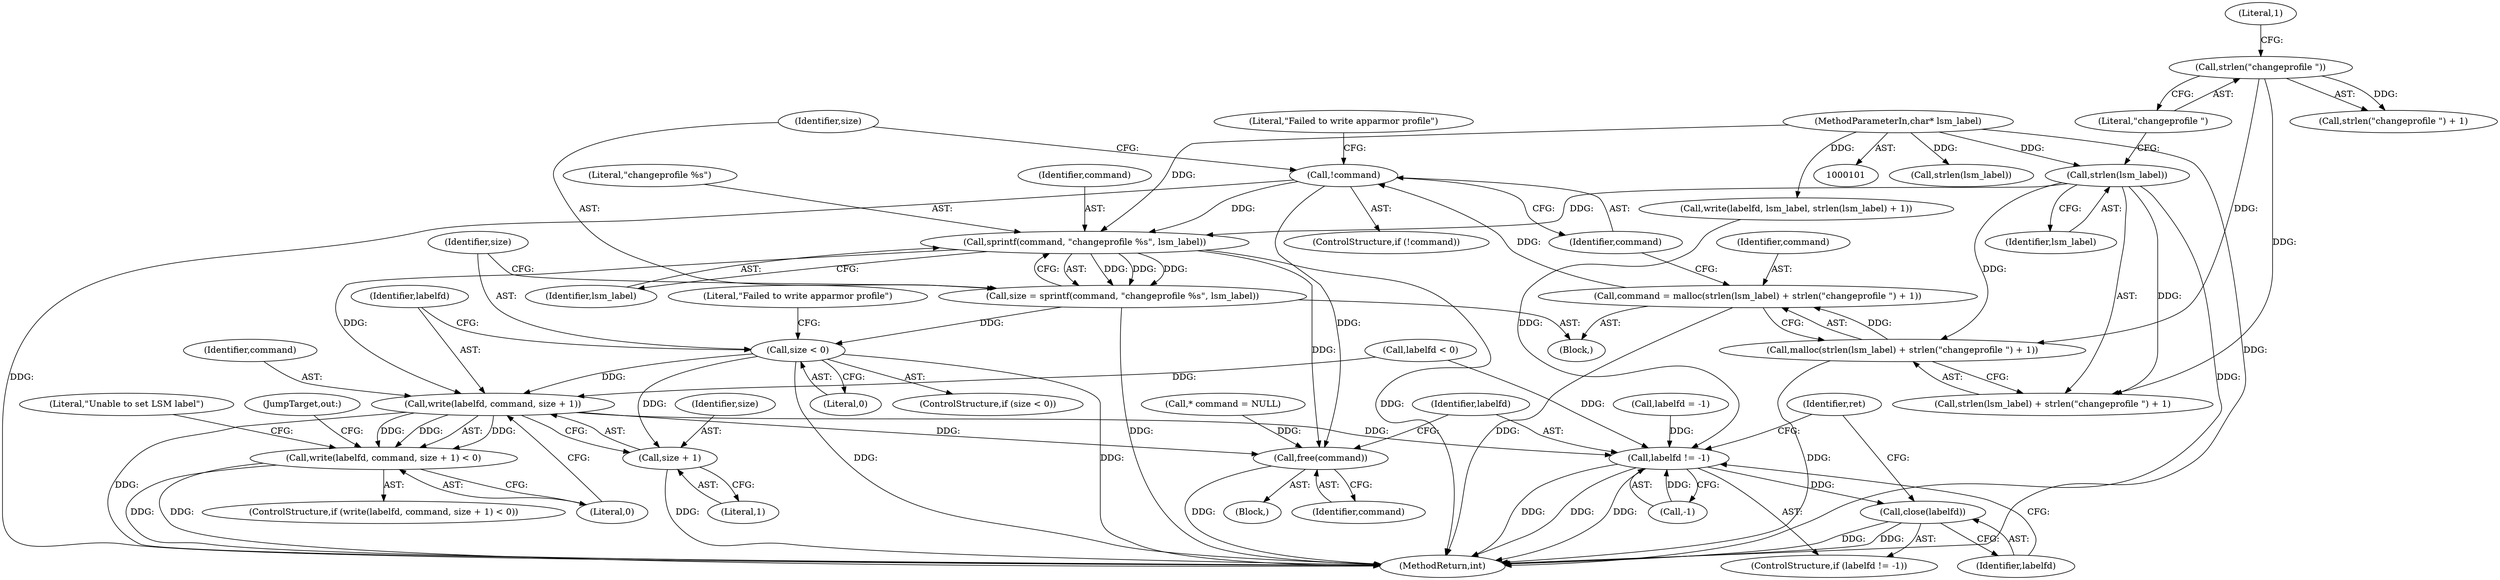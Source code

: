 digraph "0_lxc_81f466d05f2a89cb4f122ef7f593ff3f279b165c_0@API" {
"1000206" [label="(Call,sprintf(command, \"changeprofile %s\", lsm_label))"];
"1000194" [label="(Call,!command)"];
"1000183" [label="(Call,command = malloc(strlen(lsm_label) + strlen(\"changeprofile \") + 1))"];
"1000185" [label="(Call,malloc(strlen(lsm_label) + strlen(\"changeprofile \") + 1))"];
"1000187" [label="(Call,strlen(lsm_label))"];
"1000104" [label="(MethodParameterIn,char* lsm_label)"];
"1000190" [label="(Call,strlen(\"changeprofile \"))"];
"1000204" [label="(Call,size = sprintf(command, \"changeprofile %s\", lsm_label))"];
"1000211" [label="(Call,size < 0)"];
"1000224" [label="(Call,write(labelfd, command, size + 1))"];
"1000223" [label="(Call,write(labelfd, command, size + 1) < 0)"];
"1000276" [label="(Call,free(command))"];
"1000279" [label="(Call,labelfd != -1)"];
"1000283" [label="(Call,close(labelfd))"];
"1000227" [label="(Call,size + 1)"];
"1000205" [label="(Identifier,size)"];
"1000287" [label="(MethodReturn,int)"];
"1000189" [label="(Call,strlen(\"changeprofile \") + 1)"];
"1000195" [label="(Identifier,command)"];
"1000228" [label="(Identifier,size)"];
"1000190" [label="(Call,strlen(\"changeprofile \"))"];
"1000227" [label="(Call,size + 1)"];
"1000280" [label="(Identifier,labelfd)"];
"1000185" [label="(Call,malloc(strlen(lsm_label) + strlen(\"changeprofile \") + 1))"];
"1000193" [label="(ControlStructure,if (!command))"];
"1000208" [label="(Literal,\"changeprofile %s\")"];
"1000275" [label="(JumpTarget,out:)"];
"1000117" [label="(Call,* command = NULL)"];
"1000249" [label="(Call,write(labelfd, lsm_label, strlen(lsm_label) + 1))"];
"1000253" [label="(Call,strlen(lsm_label))"];
"1000278" [label="(ControlStructure,if (labelfd != -1))"];
"1000229" [label="(Literal,1)"];
"1000216" [label="(Literal,\"Failed to write apparmor profile\")"];
"1000211" [label="(Call,size < 0)"];
"1000224" [label="(Call,write(labelfd, command, size + 1))"];
"1000226" [label="(Identifier,command)"];
"1000206" [label="(Call,sprintf(command, \"changeprofile %s\", lsm_label))"];
"1000233" [label="(Literal,\"Unable to set LSM label\")"];
"1000225" [label="(Identifier,labelfd)"];
"1000277" [label="(Identifier,command)"];
"1000192" [label="(Literal,1)"];
"1000209" [label="(Identifier,lsm_label)"];
"1000187" [label="(Call,strlen(lsm_label))"];
"1000284" [label="(Identifier,labelfd)"];
"1000181" [label="(Block,)"];
"1000213" [label="(Literal,0)"];
"1000186" [label="(Call,strlen(lsm_label) + strlen(\"changeprofile \") + 1)"];
"1000104" [label="(MethodParameterIn,char* lsm_label)"];
"1000276" [label="(Call,free(command))"];
"1000281" [label="(Call,-1)"];
"1000204" [label="(Call,size = sprintf(command, \"changeprofile %s\", lsm_label))"];
"1000107" [label="(Call,labelfd = -1)"];
"1000164" [label="(Call,labelfd < 0)"];
"1000222" [label="(ControlStructure,if (write(labelfd, command, size + 1) < 0))"];
"1000212" [label="(Identifier,size)"];
"1000207" [label="(Identifier,command)"];
"1000198" [label="(Literal,\"Failed to write apparmor profile\")"];
"1000286" [label="(Identifier,ret)"];
"1000194" [label="(Call,!command)"];
"1000230" [label="(Literal,0)"];
"1000105" [label="(Block,)"];
"1000283" [label="(Call,close(labelfd))"];
"1000184" [label="(Identifier,command)"];
"1000191" [label="(Literal,\"changeprofile \")"];
"1000223" [label="(Call,write(labelfd, command, size + 1) < 0)"];
"1000210" [label="(ControlStructure,if (size < 0))"];
"1000183" [label="(Call,command = malloc(strlen(lsm_label) + strlen(\"changeprofile \") + 1))"];
"1000279" [label="(Call,labelfd != -1)"];
"1000188" [label="(Identifier,lsm_label)"];
"1000206" -> "1000204"  [label="AST: "];
"1000206" -> "1000209"  [label="CFG: "];
"1000207" -> "1000206"  [label="AST: "];
"1000208" -> "1000206"  [label="AST: "];
"1000209" -> "1000206"  [label="AST: "];
"1000204" -> "1000206"  [label="CFG: "];
"1000206" -> "1000287"  [label="DDG: "];
"1000206" -> "1000204"  [label="DDG: "];
"1000206" -> "1000204"  [label="DDG: "];
"1000206" -> "1000204"  [label="DDG: "];
"1000194" -> "1000206"  [label="DDG: "];
"1000187" -> "1000206"  [label="DDG: "];
"1000104" -> "1000206"  [label="DDG: "];
"1000206" -> "1000224"  [label="DDG: "];
"1000206" -> "1000276"  [label="DDG: "];
"1000194" -> "1000193"  [label="AST: "];
"1000194" -> "1000195"  [label="CFG: "];
"1000195" -> "1000194"  [label="AST: "];
"1000198" -> "1000194"  [label="CFG: "];
"1000205" -> "1000194"  [label="CFG: "];
"1000194" -> "1000287"  [label="DDG: "];
"1000183" -> "1000194"  [label="DDG: "];
"1000194" -> "1000276"  [label="DDG: "];
"1000183" -> "1000181"  [label="AST: "];
"1000183" -> "1000185"  [label="CFG: "];
"1000184" -> "1000183"  [label="AST: "];
"1000185" -> "1000183"  [label="AST: "];
"1000195" -> "1000183"  [label="CFG: "];
"1000183" -> "1000287"  [label="DDG: "];
"1000185" -> "1000183"  [label="DDG: "];
"1000185" -> "1000186"  [label="CFG: "];
"1000186" -> "1000185"  [label="AST: "];
"1000185" -> "1000287"  [label="DDG: "];
"1000187" -> "1000185"  [label="DDG: "];
"1000190" -> "1000185"  [label="DDG: "];
"1000187" -> "1000186"  [label="AST: "];
"1000187" -> "1000188"  [label="CFG: "];
"1000188" -> "1000187"  [label="AST: "];
"1000191" -> "1000187"  [label="CFG: "];
"1000187" -> "1000287"  [label="DDG: "];
"1000187" -> "1000186"  [label="DDG: "];
"1000104" -> "1000187"  [label="DDG: "];
"1000104" -> "1000101"  [label="AST: "];
"1000104" -> "1000287"  [label="DDG: "];
"1000104" -> "1000249"  [label="DDG: "];
"1000104" -> "1000253"  [label="DDG: "];
"1000190" -> "1000189"  [label="AST: "];
"1000190" -> "1000191"  [label="CFG: "];
"1000191" -> "1000190"  [label="AST: "];
"1000192" -> "1000190"  [label="CFG: "];
"1000190" -> "1000186"  [label="DDG: "];
"1000190" -> "1000189"  [label="DDG: "];
"1000204" -> "1000181"  [label="AST: "];
"1000205" -> "1000204"  [label="AST: "];
"1000212" -> "1000204"  [label="CFG: "];
"1000204" -> "1000287"  [label="DDG: "];
"1000204" -> "1000211"  [label="DDG: "];
"1000211" -> "1000210"  [label="AST: "];
"1000211" -> "1000213"  [label="CFG: "];
"1000212" -> "1000211"  [label="AST: "];
"1000213" -> "1000211"  [label="AST: "];
"1000216" -> "1000211"  [label="CFG: "];
"1000225" -> "1000211"  [label="CFG: "];
"1000211" -> "1000287"  [label="DDG: "];
"1000211" -> "1000287"  [label="DDG: "];
"1000211" -> "1000224"  [label="DDG: "];
"1000211" -> "1000227"  [label="DDG: "];
"1000224" -> "1000223"  [label="AST: "];
"1000224" -> "1000227"  [label="CFG: "];
"1000225" -> "1000224"  [label="AST: "];
"1000226" -> "1000224"  [label="AST: "];
"1000227" -> "1000224"  [label="AST: "];
"1000230" -> "1000224"  [label="CFG: "];
"1000224" -> "1000287"  [label="DDG: "];
"1000224" -> "1000223"  [label="DDG: "];
"1000224" -> "1000223"  [label="DDG: "];
"1000224" -> "1000223"  [label="DDG: "];
"1000164" -> "1000224"  [label="DDG: "];
"1000224" -> "1000276"  [label="DDG: "];
"1000224" -> "1000279"  [label="DDG: "];
"1000223" -> "1000222"  [label="AST: "];
"1000223" -> "1000230"  [label="CFG: "];
"1000230" -> "1000223"  [label="AST: "];
"1000233" -> "1000223"  [label="CFG: "];
"1000275" -> "1000223"  [label="CFG: "];
"1000223" -> "1000287"  [label="DDG: "];
"1000223" -> "1000287"  [label="DDG: "];
"1000276" -> "1000105"  [label="AST: "];
"1000276" -> "1000277"  [label="CFG: "];
"1000277" -> "1000276"  [label="AST: "];
"1000280" -> "1000276"  [label="CFG: "];
"1000276" -> "1000287"  [label="DDG: "];
"1000117" -> "1000276"  [label="DDG: "];
"1000279" -> "1000278"  [label="AST: "];
"1000279" -> "1000281"  [label="CFG: "];
"1000280" -> "1000279"  [label="AST: "];
"1000281" -> "1000279"  [label="AST: "];
"1000284" -> "1000279"  [label="CFG: "];
"1000286" -> "1000279"  [label="CFG: "];
"1000279" -> "1000287"  [label="DDG: "];
"1000279" -> "1000287"  [label="DDG: "];
"1000279" -> "1000287"  [label="DDG: "];
"1000107" -> "1000279"  [label="DDG: "];
"1000249" -> "1000279"  [label="DDG: "];
"1000164" -> "1000279"  [label="DDG: "];
"1000281" -> "1000279"  [label="DDG: "];
"1000279" -> "1000283"  [label="DDG: "];
"1000283" -> "1000278"  [label="AST: "];
"1000283" -> "1000284"  [label="CFG: "];
"1000284" -> "1000283"  [label="AST: "];
"1000286" -> "1000283"  [label="CFG: "];
"1000283" -> "1000287"  [label="DDG: "];
"1000283" -> "1000287"  [label="DDG: "];
"1000227" -> "1000229"  [label="CFG: "];
"1000228" -> "1000227"  [label="AST: "];
"1000229" -> "1000227"  [label="AST: "];
"1000227" -> "1000287"  [label="DDG: "];
}
